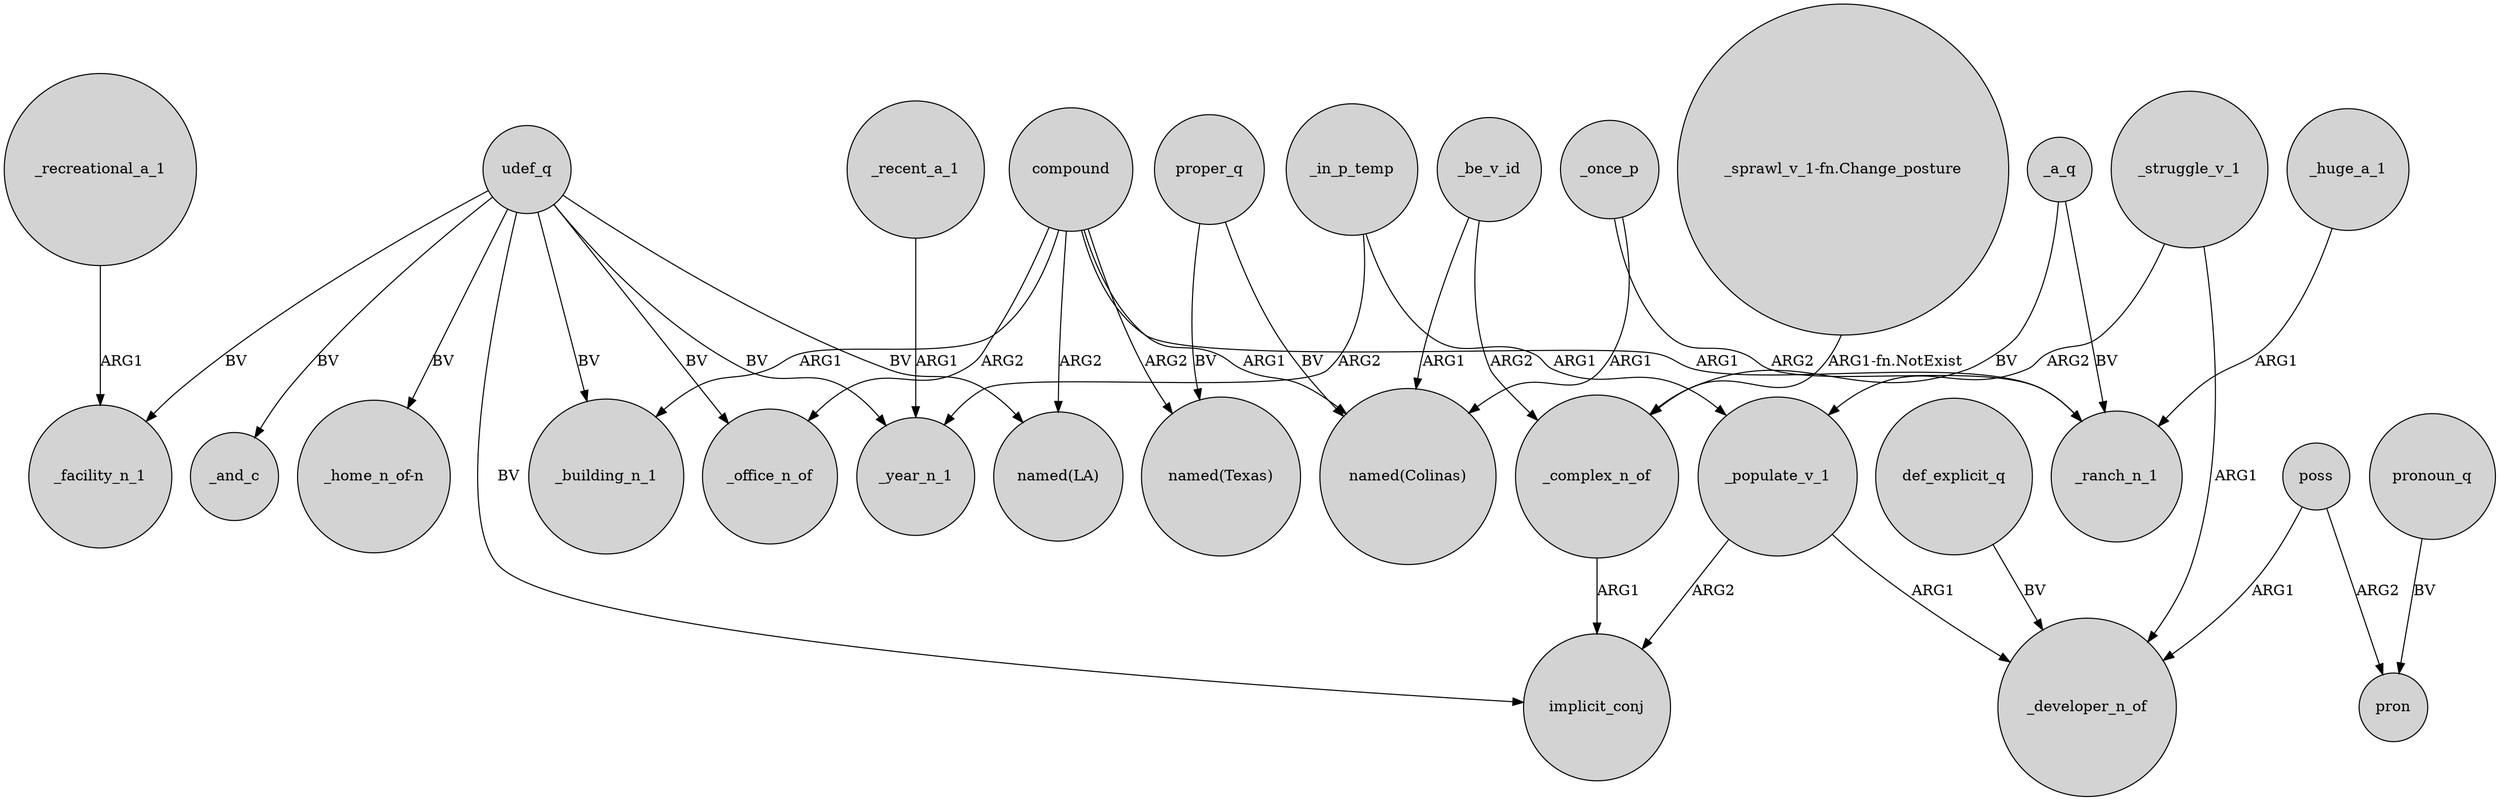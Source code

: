 digraph {
	node [shape=circle style=filled]
	udef_q -> _office_n_of [label=BV]
	udef_q -> _facility_n_1 [label=BV]
	_be_v_id -> "named(Colinas)" [label=ARG1]
	poss -> pron [label=ARG2]
	udef_q -> _building_n_1 [label=BV]
	compound -> "named(LA)" [label=ARG2]
	_struggle_v_1 -> _developer_n_of [label=ARG1]
	compound -> _ranch_n_1 [label=ARG1]
	_populate_v_1 -> _developer_n_of [label=ARG1]
	udef_q -> "_home_n_of-n" [label=BV]
	_complex_n_of -> implicit_conj [label=ARG1]
	_huge_a_1 -> _ranch_n_1 [label=ARG1]
	_in_p_temp -> _populate_v_1 [label=ARG1]
	compound -> "named(Colinas)" [label=ARG1]
	udef_q -> implicit_conj [label=BV]
	compound -> _building_n_1 [label=ARG1]
	_struggle_v_1 -> _populate_v_1 [label=ARG2]
	_a_q -> _complex_n_of [label=BV]
	_in_p_temp -> _year_n_1 [label=ARG2]
	proper_q -> "named(Texas)" [label=BV]
	_a_q -> _ranch_n_1 [label=BV]
	pronoun_q -> pron [label=BV]
	_recent_a_1 -> _year_n_1 [label=ARG1]
	proper_q -> "named(Colinas)" [label=BV]
	_recreational_a_1 -> _facility_n_1 [label=ARG1]
	def_explicit_q -> _developer_n_of [label=BV]
	udef_q -> "named(LA)" [label=BV]
	_once_p -> "named(Colinas)" [label=ARG1]
	compound -> "named(Texas)" [label=ARG2]
	udef_q -> _year_n_1 [label=BV]
	poss -> _developer_n_of [label=ARG1]
	"_sprawl_v_1-fn.Change_posture" -> _complex_n_of [label="ARG1-fn.NotExist"]
	_be_v_id -> _complex_n_of [label=ARG2]
	_populate_v_1 -> implicit_conj [label=ARG2]
	udef_q -> _and_c [label=BV]
	_once_p -> _ranch_n_1 [label=ARG2]
	compound -> _office_n_of [label=ARG2]
}
